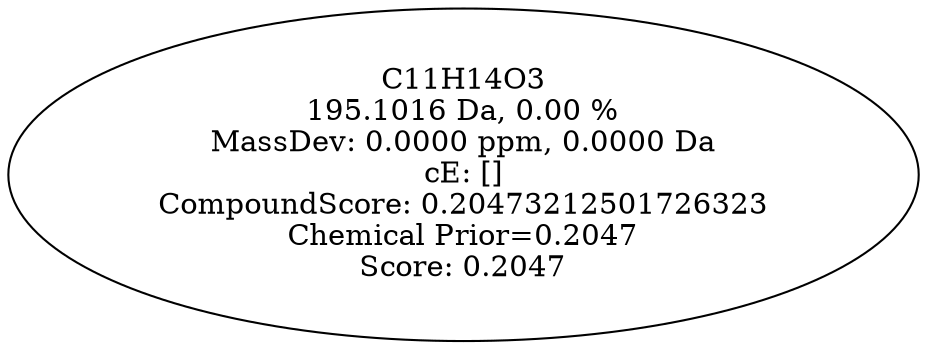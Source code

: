 strict digraph {
v1 [label="C11H14O3\n195.1016 Da, 0.00 %\nMassDev: 0.0000 ppm, 0.0000 Da\ncE: []\nCompoundScore: 0.20473212501726323\nChemical Prior=0.2047\nScore: 0.2047"];
}